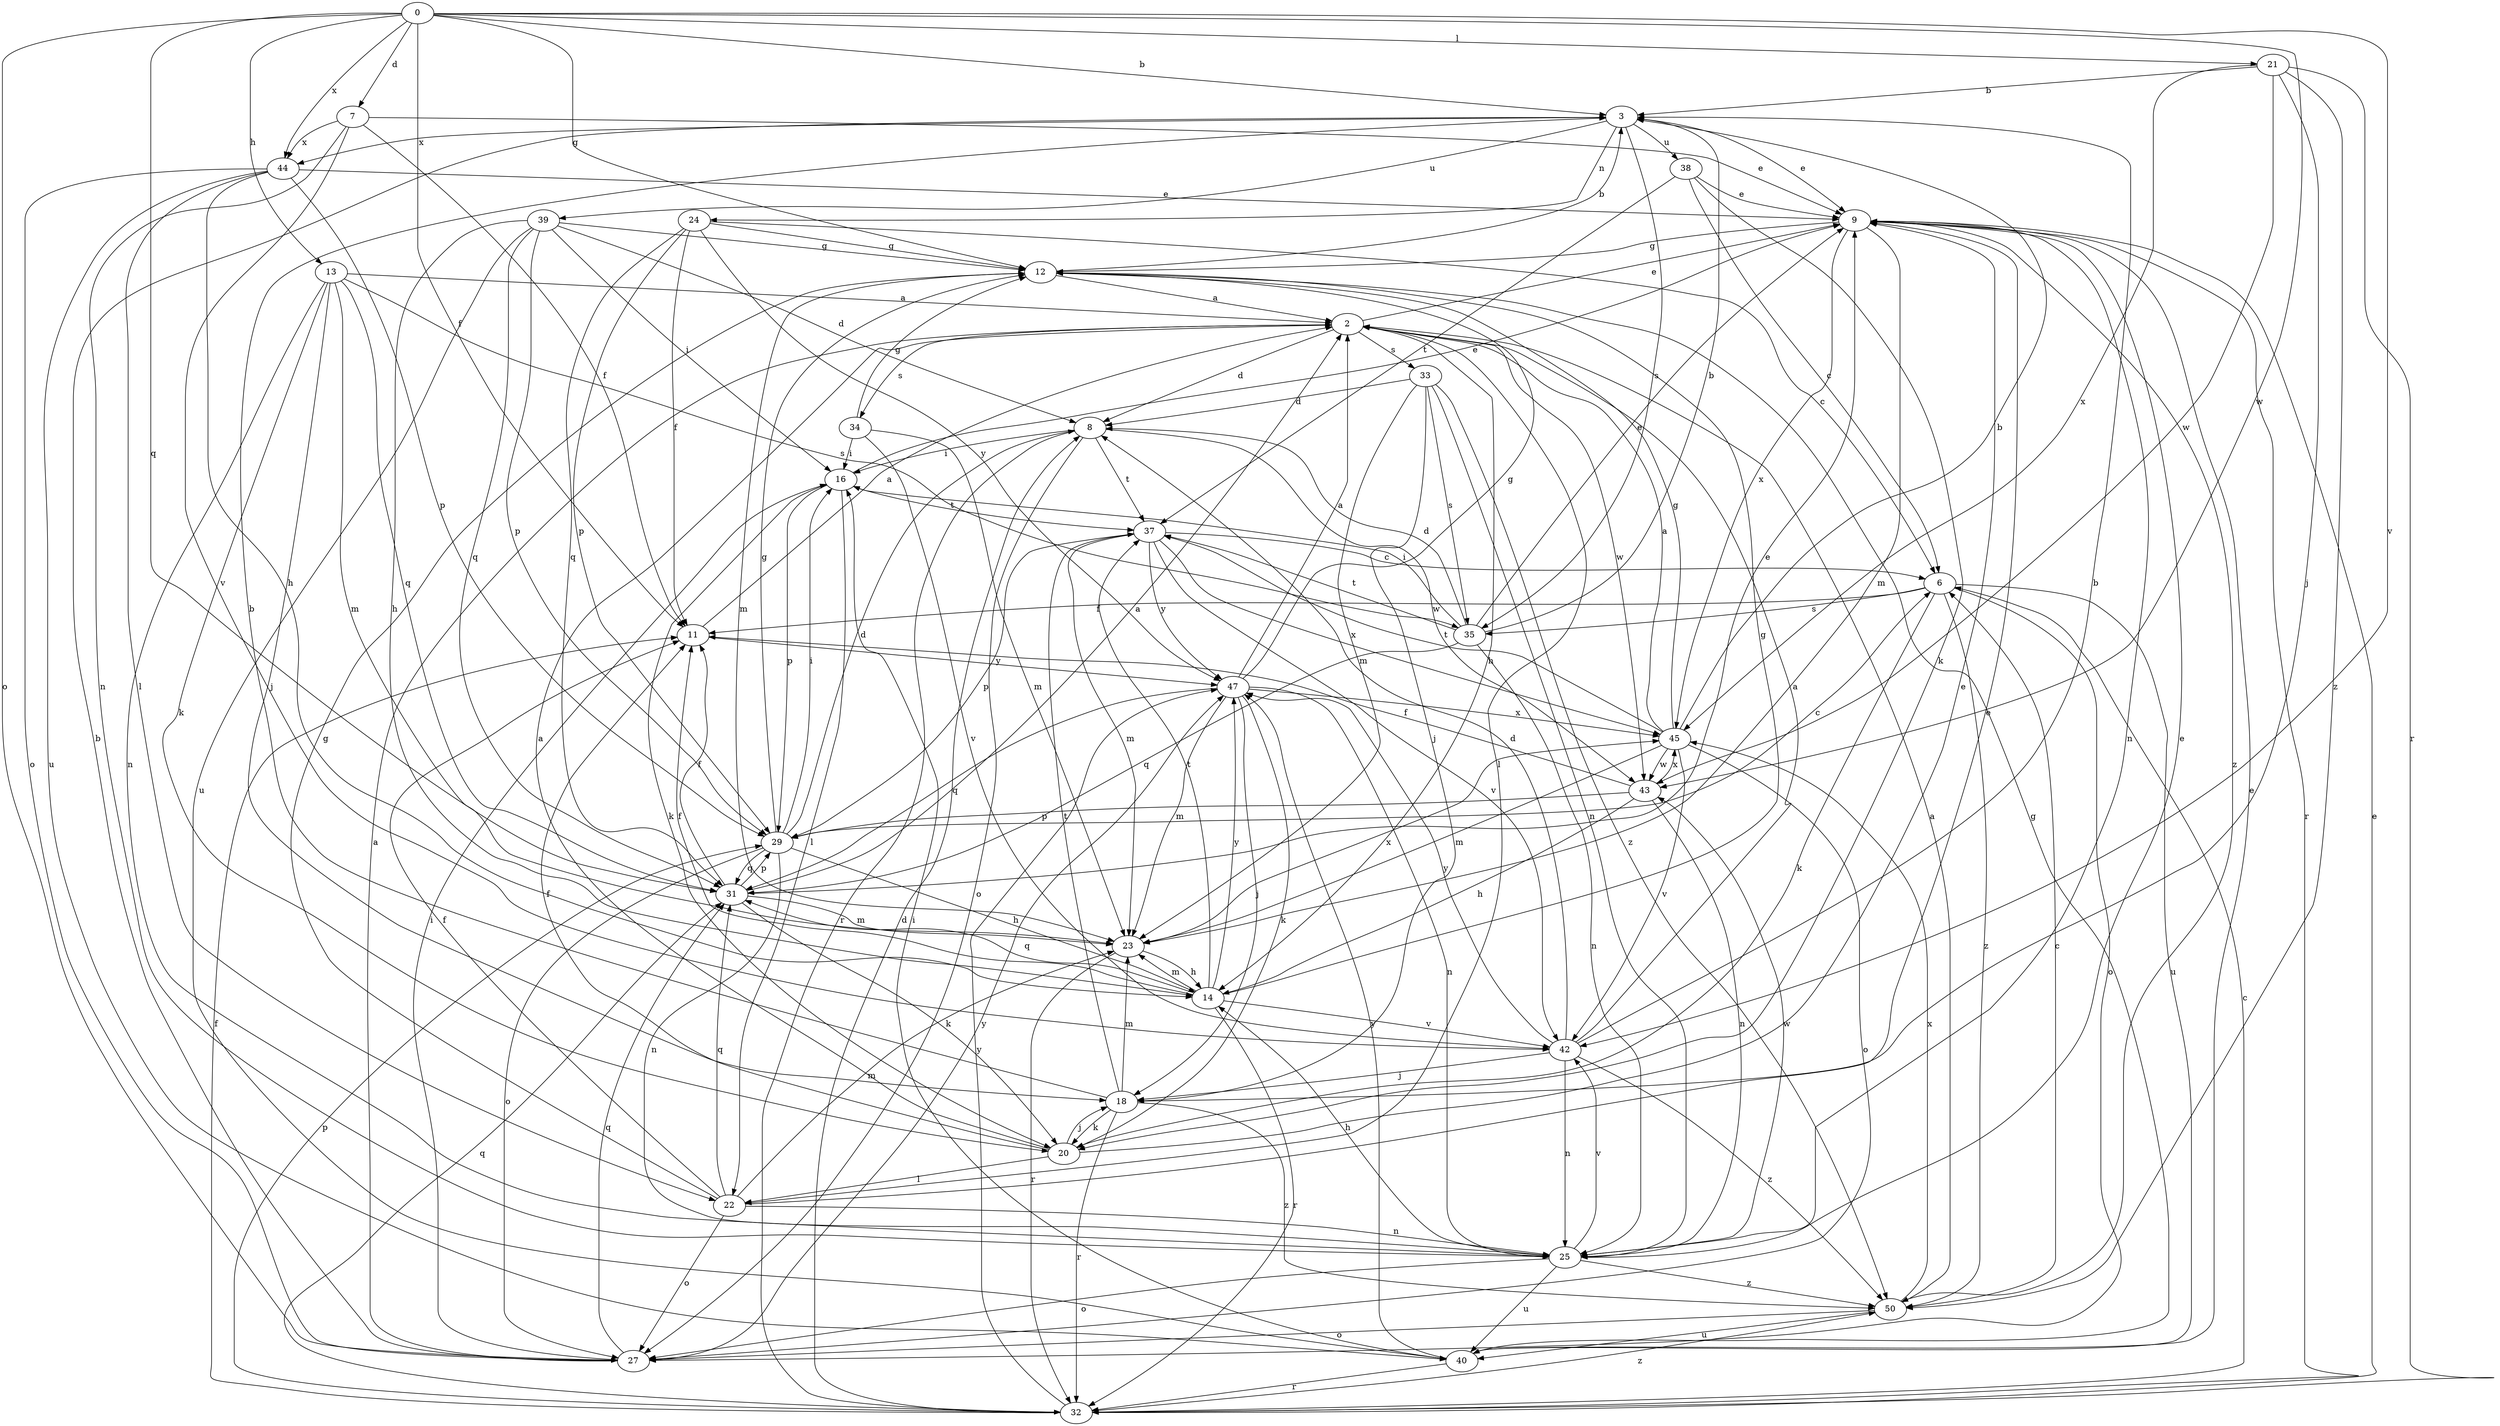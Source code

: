 strict digraph  {
0;
2;
3;
6;
7;
8;
9;
11;
12;
13;
14;
16;
18;
20;
21;
22;
23;
24;
25;
27;
29;
31;
32;
33;
34;
35;
37;
38;
39;
40;
42;
43;
44;
45;
47;
50;
0 -> 3  [label=b];
0 -> 7  [label=d];
0 -> 11  [label=f];
0 -> 12  [label=g];
0 -> 13  [label=h];
0 -> 21  [label=l];
0 -> 27  [label=o];
0 -> 31  [label=q];
0 -> 42  [label=v];
0 -> 43  [label=w];
0 -> 44  [label=x];
2 -> 8  [label=d];
2 -> 9  [label=e];
2 -> 14  [label=h];
2 -> 22  [label=l];
2 -> 33  [label=s];
2 -> 34  [label=s];
2 -> 43  [label=w];
3 -> 9  [label=e];
3 -> 24  [label=n];
3 -> 35  [label=s];
3 -> 38  [label=u];
3 -> 39  [label=u];
3 -> 44  [label=x];
6 -> 11  [label=f];
6 -> 20  [label=k];
6 -> 27  [label=o];
6 -> 35  [label=s];
6 -> 40  [label=u];
6 -> 50  [label=z];
7 -> 9  [label=e];
7 -> 11  [label=f];
7 -> 25  [label=n];
7 -> 42  [label=v];
7 -> 44  [label=x];
8 -> 16  [label=i];
8 -> 27  [label=o];
8 -> 32  [label=r];
8 -> 37  [label=t];
8 -> 43  [label=w];
9 -> 12  [label=g];
9 -> 23  [label=m];
9 -> 25  [label=n];
9 -> 32  [label=r];
9 -> 45  [label=x];
9 -> 50  [label=z];
11 -> 2  [label=a];
11 -> 47  [label=y];
12 -> 2  [label=a];
12 -> 3  [label=b];
12 -> 23  [label=m];
13 -> 2  [label=a];
13 -> 18  [label=j];
13 -> 20  [label=k];
13 -> 23  [label=m];
13 -> 25  [label=n];
13 -> 31  [label=q];
13 -> 35  [label=s];
14 -> 11  [label=f];
14 -> 12  [label=g];
14 -> 23  [label=m];
14 -> 31  [label=q];
14 -> 32  [label=r];
14 -> 37  [label=t];
14 -> 42  [label=v];
14 -> 47  [label=y];
16 -> 9  [label=e];
16 -> 20  [label=k];
16 -> 22  [label=l];
16 -> 29  [label=p];
16 -> 37  [label=t];
18 -> 3  [label=b];
18 -> 20  [label=k];
18 -> 23  [label=m];
18 -> 32  [label=r];
18 -> 37  [label=t];
18 -> 50  [label=z];
20 -> 2  [label=a];
20 -> 9  [label=e];
20 -> 11  [label=f];
20 -> 18  [label=j];
20 -> 22  [label=l];
21 -> 3  [label=b];
21 -> 18  [label=j];
21 -> 32  [label=r];
21 -> 43  [label=w];
21 -> 45  [label=x];
21 -> 50  [label=z];
22 -> 9  [label=e];
22 -> 11  [label=f];
22 -> 12  [label=g];
22 -> 23  [label=m];
22 -> 25  [label=n];
22 -> 27  [label=o];
22 -> 31  [label=q];
23 -> 14  [label=h];
23 -> 32  [label=r];
23 -> 45  [label=x];
24 -> 6  [label=c];
24 -> 11  [label=f];
24 -> 12  [label=g];
24 -> 29  [label=p];
24 -> 31  [label=q];
24 -> 47  [label=y];
25 -> 9  [label=e];
25 -> 14  [label=h];
25 -> 27  [label=o];
25 -> 40  [label=u];
25 -> 42  [label=v];
25 -> 43  [label=w];
25 -> 50  [label=z];
27 -> 2  [label=a];
27 -> 3  [label=b];
27 -> 16  [label=i];
27 -> 31  [label=q];
27 -> 47  [label=y];
29 -> 6  [label=c];
29 -> 8  [label=d];
29 -> 12  [label=g];
29 -> 14  [label=h];
29 -> 16  [label=i];
29 -> 25  [label=n];
29 -> 27  [label=o];
29 -> 31  [label=q];
31 -> 2  [label=a];
31 -> 9  [label=e];
31 -> 11  [label=f];
31 -> 20  [label=k];
31 -> 23  [label=m];
31 -> 29  [label=p];
32 -> 6  [label=c];
32 -> 8  [label=d];
32 -> 9  [label=e];
32 -> 11  [label=f];
32 -> 29  [label=p];
32 -> 31  [label=q];
32 -> 47  [label=y];
32 -> 50  [label=z];
33 -> 8  [label=d];
33 -> 18  [label=j];
33 -> 23  [label=m];
33 -> 25  [label=n];
33 -> 35  [label=s];
33 -> 50  [label=z];
34 -> 12  [label=g];
34 -> 16  [label=i];
34 -> 23  [label=m];
34 -> 42  [label=v];
35 -> 3  [label=b];
35 -> 8  [label=d];
35 -> 9  [label=e];
35 -> 16  [label=i];
35 -> 25  [label=n];
35 -> 31  [label=q];
35 -> 37  [label=t];
37 -> 6  [label=c];
37 -> 23  [label=m];
37 -> 29  [label=p];
37 -> 42  [label=v];
37 -> 45  [label=x];
37 -> 47  [label=y];
38 -> 6  [label=c];
38 -> 9  [label=e];
38 -> 20  [label=k];
38 -> 37  [label=t];
39 -> 8  [label=d];
39 -> 12  [label=g];
39 -> 14  [label=h];
39 -> 16  [label=i];
39 -> 29  [label=p];
39 -> 31  [label=q];
39 -> 40  [label=u];
40 -> 9  [label=e];
40 -> 12  [label=g];
40 -> 16  [label=i];
40 -> 32  [label=r];
40 -> 47  [label=y];
42 -> 2  [label=a];
42 -> 3  [label=b];
42 -> 8  [label=d];
42 -> 18  [label=j];
42 -> 25  [label=n];
42 -> 47  [label=y];
42 -> 50  [label=z];
43 -> 11  [label=f];
43 -> 14  [label=h];
43 -> 25  [label=n];
43 -> 29  [label=p];
43 -> 45  [label=x];
44 -> 9  [label=e];
44 -> 14  [label=h];
44 -> 22  [label=l];
44 -> 27  [label=o];
44 -> 29  [label=p];
44 -> 40  [label=u];
45 -> 2  [label=a];
45 -> 3  [label=b];
45 -> 12  [label=g];
45 -> 23  [label=m];
45 -> 27  [label=o];
45 -> 37  [label=t];
45 -> 42  [label=v];
45 -> 43  [label=w];
47 -> 2  [label=a];
47 -> 12  [label=g];
47 -> 18  [label=j];
47 -> 20  [label=k];
47 -> 23  [label=m];
47 -> 25  [label=n];
47 -> 31  [label=q];
47 -> 45  [label=x];
50 -> 2  [label=a];
50 -> 6  [label=c];
50 -> 27  [label=o];
50 -> 40  [label=u];
50 -> 45  [label=x];
}
